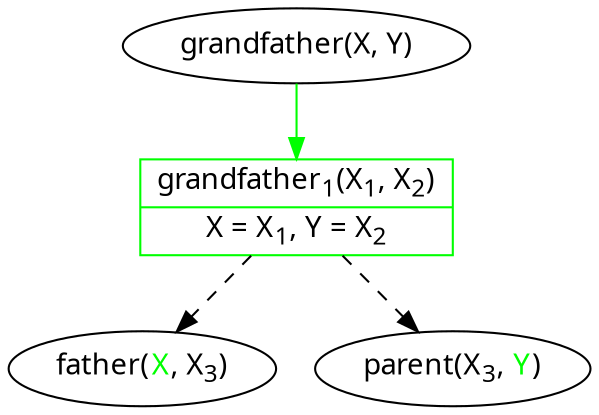 digraph VIPER_visualization_root {
    node [fontname = "Fira Mono"];

    root [label = "grandfather(X, Y)"];
    root_success [
        // enables having multiple boxes inside a node
        shape = record,
        // using < and > instead of quotes for delimiting a label makes it possible to use (a subset of) HTML in it
        // { A | B } makes A and B be in two separate boxes stacked on top of each other
        label = <{grandfather<sub>1</sub>(X<sub>1</sub>, X<sub>2</sub>)|X = X<sub>1</sub>, Y = X<sub>2</sub>}>,
        color = green
    ];
    subgoal1 [label = <father(<font color="green">X</font>, X<sub>3</sub>)>];
    subgoal2 [label = <parent(X<sub>3</sub>, <font color="green">Y</font>)>];

    // this ensures that subgoal1 is always left of subgoal2
    // and that they are always on the same level
    // try commenting the rank = same line and see what happens
    {rank = same; subgoal1; subgoal2}
    subgoal1 -> subgoal2 [style=invis];

    root -> root_success [color = green];
    root_success -> subgoal1 [style=dashed];
    root_success -> subgoal2 [style=dashed];
}
